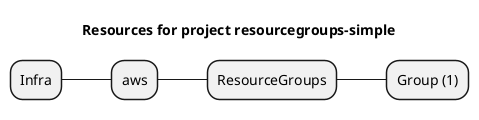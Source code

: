 @startmindmap
title Resources for project resourcegroups-simple
skinparam monochrome true
+ Infra
++ aws
+++ ResourceGroups
++++ Group (1)
@endmindmap